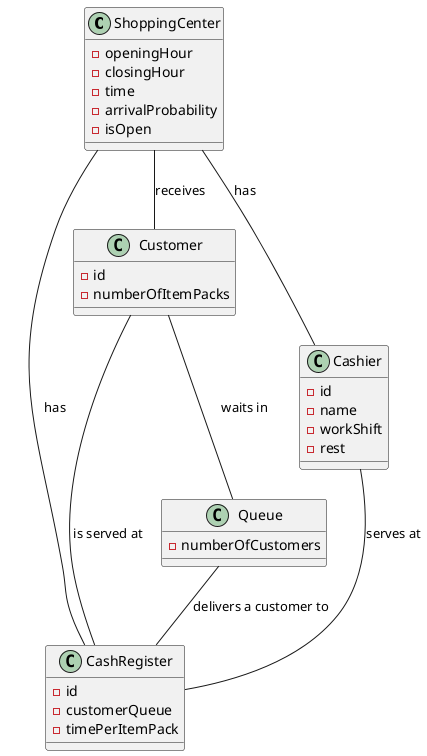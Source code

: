 @startuml

class ShoppingCenter {
    - openingHour
    - closingHour
    - time
    - arrivalProbability
    - isOpen
}

class CashRegister {
    - id
    - customerQueue
    - timePerItemPack
}

class Customer {
    - id
    - numberOfItemPacks
}

class Queue {
    - numberOfCustomers
}

class Cashier {
    - id
    - name
    - workShift
    - rest
}


ShoppingCenter -- CashRegister: has
ShoppingCenter -- Customer: receives
ShoppingCenter -- Cashier: has

Cashier -- CashRegister: serves at

Customer -- Queue: waits in

Queue -- CashRegister: delivers a customer to
Customer -- CashRegister: is served at

@enduml